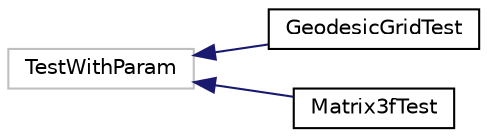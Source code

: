 digraph "Graphical Class Hierarchy"
{
 // INTERACTIVE_SVG=YES
  edge [fontname="Helvetica",fontsize="10",labelfontname="Helvetica",labelfontsize="10"];
  node [fontname="Helvetica",fontsize="10",shape=record];
  rankdir="LR";
  Node1 [label="TestWithParam",height=0.2,width=0.4,color="grey75", fillcolor="white", style="filled"];
  Node1 -> Node2 [dir="back",color="midnightblue",fontsize="10",style="solid",fontname="Helvetica"];
  Node2 [label="GeodesicGridTest",height=0.2,width=0.4,color="black", fillcolor="white", style="filled",URL="$classGeodesicGridTest.html"];
  Node1 -> Node3 [dir="back",color="midnightblue",fontsize="10",style="solid",fontname="Helvetica"];
  Node3 [label="Matrix3fTest",height=0.2,width=0.4,color="black", fillcolor="white", style="filled",URL="$classMatrix3fTest.html"];
}
